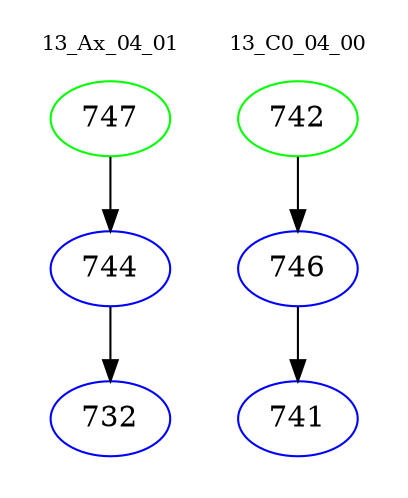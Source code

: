 digraph{
subgraph cluster_0 {
color = white
label = "13_Ax_04_01";
fontsize=10;
T0_747 [label="747", color="green"]
T0_747 -> T0_744 [color="black"]
T0_744 [label="744", color="blue"]
T0_744 -> T0_732 [color="black"]
T0_732 [label="732", color="blue"]
}
subgraph cluster_1 {
color = white
label = "13_C0_04_00";
fontsize=10;
T1_742 [label="742", color="green"]
T1_742 -> T1_746 [color="black"]
T1_746 [label="746", color="blue"]
T1_746 -> T1_741 [color="black"]
T1_741 [label="741", color="blue"]
}
}
